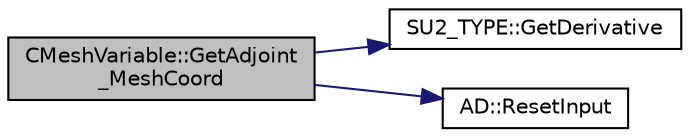 digraph "CMeshVariable::GetAdjoint_MeshCoord"
{
 // LATEX_PDF_SIZE
  edge [fontname="Helvetica",fontsize="10",labelfontname="Helvetica",labelfontsize="10"];
  node [fontname="Helvetica",fontsize="10",shape=record];
  rankdir="LR";
  Node1 [label="CMeshVariable::GetAdjoint\l_MeshCoord",height=0.2,width=0.4,color="black", fillcolor="grey75", style="filled", fontcolor="black",tooltip="Recover the value of the adjoint of the mesh coordinates."];
  Node1 -> Node2 [color="midnightblue",fontsize="10",style="solid",fontname="Helvetica"];
  Node2 [label="SU2_TYPE::GetDerivative",height=0.2,width=0.4,color="black", fillcolor="white", style="filled",URL="$namespaceSU2__TYPE.html#a7300627e76e21e6d1a3bd8bf7c2fcd74",tooltip="Get the derivative value of the datatype (needs to be implemented for each new type)."];
  Node1 -> Node3 [color="midnightblue",fontsize="10",style="solid",fontname="Helvetica"];
  Node3 [label="AD::ResetInput",height=0.2,width=0.4,color="black", fillcolor="white", style="filled",URL="$namespaceAD.html#a928aed2dfd714bc86ee7fa81571a98b4",tooltip="Reset the variable (set index to zero)."];
}
